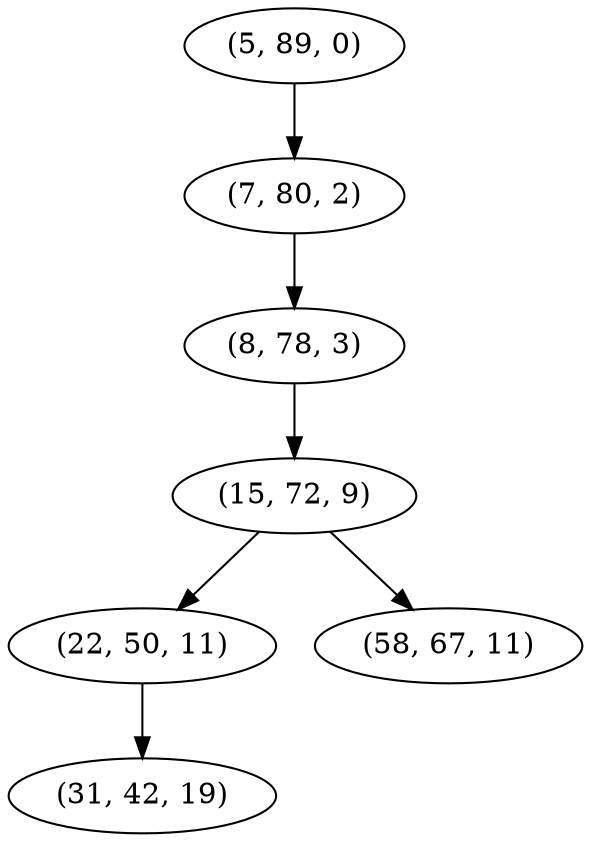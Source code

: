 digraph tree {
    "(5, 89, 0)";
    "(7, 80, 2)";
    "(8, 78, 3)";
    "(15, 72, 9)";
    "(22, 50, 11)";
    "(31, 42, 19)";
    "(58, 67, 11)";
    "(5, 89, 0)" -> "(7, 80, 2)";
    "(7, 80, 2)" -> "(8, 78, 3)";
    "(8, 78, 3)" -> "(15, 72, 9)";
    "(15, 72, 9)" -> "(22, 50, 11)";
    "(15, 72, 9)" -> "(58, 67, 11)";
    "(22, 50, 11)" -> "(31, 42, 19)";
}
